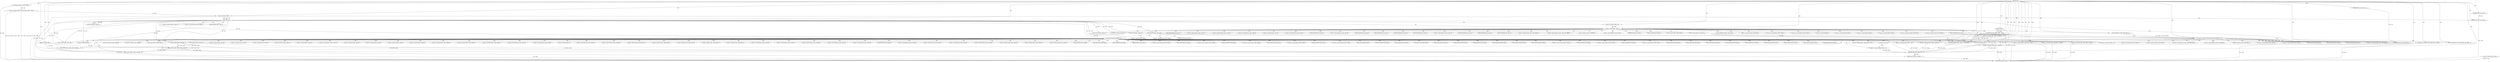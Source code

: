 digraph "FUN1" {  
"8" [label = <(METHOD,FUN1)<SUB>1</SUB>> ]
"273" [label = <(METHOD_RETURN,struct VAR1)<SUB>1</SUB>> ]
"9" [label = <(PARAM,struct VAR2 *VAR3)<SUB>1</SUB>> ]
"10" [label = <(PARAM,int VAR4)<SUB>1</SUB>> ]
"13" [label = <(&lt;operator&gt;.assignment,*VAR5 = FUN2(sizeof(struct VAR1),  VAR6))<SUB>3</SUB>> ]
"32" [label = <(FUN6,FUN6(&amp;VAR5-&gt;VAR11))<SUB>28</SUB>> ]
"82" [label = <(FUN10,FUN10(&amp;VAR5-&gt;VAR14.VAR19))<SUB>37</SUB>> ]
"89" [label = <(FUN10,FUN10(&amp;VAR5-&gt;VAR14.VAR20))<SUB>38</SUB>> ]
"96" [label = <(&lt;operator&gt;.assignment,VAR5-&gt;VAR21 = VAR4)<SUB>39</SUB>> ]
"101" [label = <(&lt;operator&gt;.assignment,VAR5-&gt;VAR22 = &amp;VAR23)<SUB>40</SUB>> ]
"107" [label = <(FUN11,FUN11(&amp;VAR5-&gt;VAR24))<SUB>41</SUB>> ]
"112" [label = <(FUN12,FUN12(&amp;VAR5-&gt;VAR25))<SUB>42</SUB>> ]
"117" [label = <(FUN6,FUN6(&amp;VAR5-&gt;VAR26))<SUB>43</SUB>> ]
"138" [label = <(FUN6,FUN6(&amp;VAR5-&gt;VAR29))<SUB>50</SUB>> ]
"143" [label = <(FUN14,FUN14(&amp;VAR5-&gt;VAR30))<SUB>51</SUB>> ]
"148" [label = <(FUN15,FUN15(&amp;VAR5-&gt;VAR30, &amp;VAR3-&gt;VAR31))<SUB>52</SUB>> ]
"157" [label = <(FUN16,FUN16(&amp;VAR5-&gt;VAR30, VAR32))<SUB>54</SUB>> ]
"163" [label = <(&lt;operator&gt;.assignment,VAR5-&gt;VAR33 = 1)<SUB>55</SUB>> ]
"168" [label = <(FUN17,FUN17(&amp;VAR5-&gt;VAR34, 1))<SUB>56</SUB>> ]
"174" [label = <(FUN18,FUN18(&amp;VAR5-&gt;VAR35))<SUB>57</SUB>> ]
"179" [label = <(FUN15,FUN15(&amp;VAR5-&gt;VAR35, &amp;VAR3-&gt;VAR36))<SUB>58</SUB>> ]
"188" [label = <(FUN18,FUN18(&amp;VAR5-&gt;VAR37.VAR38))<SUB>59</SUB>> ]
"195" [label = <(FUN18,FUN18(&amp;VAR5-&gt;VAR37.VAR39))<SUB>60</SUB>> ]
"202" [label = <(FUN14,FUN14(&amp;VAR5-&gt;VAR37.VAR40))<SUB>61</SUB>> ]
"209" [label = <(&lt;operator&gt;.assignment,VAR5-&gt;VAR41 = VAR42)<SUB>62</SUB>> ]
"214" [label = <(&lt;operator&gt;.assignment,VAR5-&gt;VAR43 = &amp;VAR7)<SUB>63</SUB>> ]
"220" [label = <(&lt;operator&gt;.assignment,VAR5-&gt;VAR44 = 1000000000)<SUB>64</SUB>> ]
"225" [label = <(&lt;operator&gt;.assignment,VAR5-&gt;VAR45 = -1)<SUB>65</SUB>> ]
"231" [label = <(&lt;operator&gt;.assignment,VAR5-&gt;VAR46.VAR47 = VAR48)<SUB>67</SUB>> ]
"238" [label = <(&lt;operator&gt;.assignment,VAR5-&gt;VAR46.VAR49 = VAR50)<SUB>68</SUB>> ]
"245" [label = <(&lt;operator&gt;.assignment,VAR5-&gt;VAR46.VAR51 = VAR52)<SUB>69</SUB>> ]
"252" [label = <(&lt;operator&gt;.assignment,VAR5-&gt;VAR46.VAR53 = 1024)<SUB>70</SUB>> ]
"259" [label = <(&lt;operator&gt;.assignment,VAR5-&gt;VAR46.VAR4 = VAR54)<SUB>71</SUB>> ]
"266" [label = <(RETURN,return VAR5;,return VAR5;)<SUB>72</SUB>> ]
"269" [label = <(FUN19,FUN19(VAR5))<SUB>75</SUB>> ]
"271" [label = <(RETURN,return NULL;,return NULL;)<SUB>76</SUB>> ]
"22" [label = <(&lt;operator&gt;.logicalNot,!VAR5)<SUB>7</SUB>> ]
"28" [label = <(FUN3,FUN3(VAR5))<SUB>10</SUB>> ]
"42" [label = <(&lt;operator&gt;.lessThan,VAR8 &lt; VAR13)<SUB>31</SUB>> ]
"45" [label = <(&lt;operator&gt;.postIncrement,VAR8++)<SUB>31</SUB>> ]
"123" [label = <(FUN13,FUN13(&amp;VAR5-&gt;VAR27))<SUB>45</SUB>> ]
"131" [label = <(FUN13,FUN13(&amp;VAR5-&gt;VAR28))<SUB>47</SUB>> ]
"267" [label = <(IDENTIFIER,VAR5,return VAR5;)<SUB>72</SUB>> ]
"272" [label = <(IDENTIFIER,NULL,return NULL;)<SUB>76</SUB>> ]
"15" [label = <(FUN2,FUN2(sizeof(struct VAR1),  VAR6))<SUB>3</SUB>> ]
"25" [label = <(RETURN,return NULL;,return NULL;)<SUB>8</SUB>> ]
"39" [label = <(&lt;operator&gt;.assignment,VAR8 = 0)<SUB>31</SUB>> ]
"63" [label = <(FUN9,FUN9(&amp;VAR5-&gt;VAR14.VAR16[VAR8], VAR17[VAR8],
			...)<SUB>34</SUB>> ]
"229" [label = <(&lt;operator&gt;.minus,-1)<SUB>65</SUB>> ]
"16" [label = <(&lt;operator&gt;.sizeOf,sizeof(struct VAR1))<SUB>3</SUB>> ]
"26" [label = <(IDENTIFIER,NULL,return NULL;)<SUB>8</SUB>> ]
"49" [label = <(&lt;operator&gt;.lessThan,FUN8(&amp;VAR5-&gt;VAR14.VAR15[VAR8], 0) &lt; 0)<SUB>32</SUB>> ]
"50" [label = <(FUN8,FUN8(&amp;VAR5-&gt;VAR14.VAR15[VAR8], 0))<SUB>32</SUB>> ]
"33" [label = <(&lt;operator&gt;.addressOf,&amp;VAR5-&gt;VAR11)<SUB>28</SUB>> ]
"83" [label = <(&lt;operator&gt;.addressOf,&amp;VAR5-&gt;VAR14.VAR19)<SUB>37</SUB>> ]
"90" [label = <(&lt;operator&gt;.addressOf,&amp;VAR5-&gt;VAR14.VAR20)<SUB>38</SUB>> ]
"97" [label = <(&lt;operator&gt;.indirectFieldAccess,VAR5-&gt;VAR21)<SUB>39</SUB>> ]
"102" [label = <(&lt;operator&gt;.indirectFieldAccess,VAR5-&gt;VAR22)<SUB>40</SUB>> ]
"105" [label = <(&lt;operator&gt;.addressOf,&amp;VAR23)<SUB>40</SUB>> ]
"108" [label = <(&lt;operator&gt;.addressOf,&amp;VAR5-&gt;VAR24)<SUB>41</SUB>> ]
"113" [label = <(&lt;operator&gt;.addressOf,&amp;VAR5-&gt;VAR25)<SUB>42</SUB>> ]
"118" [label = <(&lt;operator&gt;.addressOf,&amp;VAR5-&gt;VAR26)<SUB>43</SUB>> ]
"139" [label = <(&lt;operator&gt;.addressOf,&amp;VAR5-&gt;VAR29)<SUB>50</SUB>> ]
"144" [label = <(&lt;operator&gt;.addressOf,&amp;VAR5-&gt;VAR30)<SUB>51</SUB>> ]
"149" [label = <(&lt;operator&gt;.addressOf,&amp;VAR5-&gt;VAR30)<SUB>52</SUB>> ]
"153" [label = <(&lt;operator&gt;.addressOf,&amp;VAR3-&gt;VAR31)<SUB>52</SUB>> ]
"158" [label = <(&lt;operator&gt;.addressOf,&amp;VAR5-&gt;VAR30)<SUB>54</SUB>> ]
"164" [label = <(&lt;operator&gt;.indirectFieldAccess,VAR5-&gt;VAR33)<SUB>55</SUB>> ]
"169" [label = <(&lt;operator&gt;.addressOf,&amp;VAR5-&gt;VAR34)<SUB>56</SUB>> ]
"175" [label = <(&lt;operator&gt;.addressOf,&amp;VAR5-&gt;VAR35)<SUB>57</SUB>> ]
"180" [label = <(&lt;operator&gt;.addressOf,&amp;VAR5-&gt;VAR35)<SUB>58</SUB>> ]
"184" [label = <(&lt;operator&gt;.addressOf,&amp;VAR3-&gt;VAR36)<SUB>58</SUB>> ]
"189" [label = <(&lt;operator&gt;.addressOf,&amp;VAR5-&gt;VAR37.VAR38)<SUB>59</SUB>> ]
"196" [label = <(&lt;operator&gt;.addressOf,&amp;VAR5-&gt;VAR37.VAR39)<SUB>60</SUB>> ]
"203" [label = <(&lt;operator&gt;.addressOf,&amp;VAR5-&gt;VAR37.VAR40)<SUB>61</SUB>> ]
"210" [label = <(&lt;operator&gt;.indirectFieldAccess,VAR5-&gt;VAR41)<SUB>62</SUB>> ]
"215" [label = <(&lt;operator&gt;.indirectFieldAccess,VAR5-&gt;VAR43)<SUB>63</SUB>> ]
"218" [label = <(&lt;operator&gt;.addressOf,&amp;VAR7)<SUB>63</SUB>> ]
"221" [label = <(&lt;operator&gt;.indirectFieldAccess,VAR5-&gt;VAR44)<SUB>64</SUB>> ]
"226" [label = <(&lt;operator&gt;.indirectFieldAccess,VAR5-&gt;VAR45)<SUB>65</SUB>> ]
"232" [label = <(&lt;operator&gt;.fieldAccess,VAR5-&gt;VAR46.VAR47)<SUB>67</SUB>> ]
"239" [label = <(&lt;operator&gt;.fieldAccess,VAR5-&gt;VAR46.VAR49)<SUB>68</SUB>> ]
"246" [label = <(&lt;operator&gt;.fieldAccess,VAR5-&gt;VAR46.VAR51)<SUB>69</SUB>> ]
"253" [label = <(&lt;operator&gt;.fieldAccess,VAR5-&gt;VAR46.VAR53)<SUB>70</SUB>> ]
"260" [label = <(&lt;operator&gt;.fieldAccess,VAR5-&gt;VAR46.VAR4)<SUB>71</SUB>> ]
"34" [label = <(&lt;operator&gt;.indirectFieldAccess,VAR5-&gt;VAR11)<SUB>28</SUB>> ]
"84" [label = <(&lt;operator&gt;.fieldAccess,VAR5-&gt;VAR14.VAR19)<SUB>37</SUB>> ]
"91" [label = <(&lt;operator&gt;.fieldAccess,VAR5-&gt;VAR14.VAR20)<SUB>38</SUB>> ]
"99" [label = <(FIELD_IDENTIFIER,VAR21,VAR21)<SUB>39</SUB>> ]
"104" [label = <(FIELD_IDENTIFIER,VAR22,VAR22)<SUB>40</SUB>> ]
"109" [label = <(&lt;operator&gt;.indirectFieldAccess,VAR5-&gt;VAR24)<SUB>41</SUB>> ]
"114" [label = <(&lt;operator&gt;.indirectFieldAccess,VAR5-&gt;VAR25)<SUB>42</SUB>> ]
"119" [label = <(&lt;operator&gt;.indirectFieldAccess,VAR5-&gt;VAR26)<SUB>43</SUB>> ]
"124" [label = <(&lt;operator&gt;.addressOf,&amp;VAR5-&gt;VAR27)<SUB>45</SUB>> ]
"132" [label = <(&lt;operator&gt;.addressOf,&amp;VAR5-&gt;VAR28)<SUB>47</SUB>> ]
"140" [label = <(&lt;operator&gt;.indirectFieldAccess,VAR5-&gt;VAR29)<SUB>50</SUB>> ]
"145" [label = <(&lt;operator&gt;.indirectFieldAccess,VAR5-&gt;VAR30)<SUB>51</SUB>> ]
"150" [label = <(&lt;operator&gt;.indirectFieldAccess,VAR5-&gt;VAR30)<SUB>52</SUB>> ]
"154" [label = <(&lt;operator&gt;.indirectFieldAccess,VAR3-&gt;VAR31)<SUB>52</SUB>> ]
"159" [label = <(&lt;operator&gt;.indirectFieldAccess,VAR5-&gt;VAR30)<SUB>54</SUB>> ]
"166" [label = <(FIELD_IDENTIFIER,VAR33,VAR33)<SUB>55</SUB>> ]
"170" [label = <(&lt;operator&gt;.indirectFieldAccess,VAR5-&gt;VAR34)<SUB>56</SUB>> ]
"176" [label = <(&lt;operator&gt;.indirectFieldAccess,VAR5-&gt;VAR35)<SUB>57</SUB>> ]
"181" [label = <(&lt;operator&gt;.indirectFieldAccess,VAR5-&gt;VAR35)<SUB>58</SUB>> ]
"185" [label = <(&lt;operator&gt;.indirectFieldAccess,VAR3-&gt;VAR36)<SUB>58</SUB>> ]
"190" [label = <(&lt;operator&gt;.fieldAccess,VAR5-&gt;VAR37.VAR38)<SUB>59</SUB>> ]
"197" [label = <(&lt;operator&gt;.fieldAccess,VAR5-&gt;VAR37.VAR39)<SUB>60</SUB>> ]
"204" [label = <(&lt;operator&gt;.fieldAccess,VAR5-&gt;VAR37.VAR40)<SUB>61</SUB>> ]
"212" [label = <(FIELD_IDENTIFIER,VAR41,VAR41)<SUB>62</SUB>> ]
"217" [label = <(FIELD_IDENTIFIER,VAR43,VAR43)<SUB>63</SUB>> ]
"223" [label = <(FIELD_IDENTIFIER,VAR44,VAR44)<SUB>64</SUB>> ]
"228" [label = <(FIELD_IDENTIFIER,VAR45,VAR45)<SUB>65</SUB>> ]
"233" [label = <(&lt;operator&gt;.indirectFieldAccess,VAR5-&gt;VAR46)<SUB>67</SUB>> ]
"236" [label = <(FIELD_IDENTIFIER,VAR47,VAR47)<SUB>67</SUB>> ]
"240" [label = <(&lt;operator&gt;.indirectFieldAccess,VAR5-&gt;VAR46)<SUB>68</SUB>> ]
"243" [label = <(FIELD_IDENTIFIER,VAR49,VAR49)<SUB>68</SUB>> ]
"247" [label = <(&lt;operator&gt;.indirectFieldAccess,VAR5-&gt;VAR46)<SUB>69</SUB>> ]
"250" [label = <(FIELD_IDENTIFIER,VAR51,VAR51)<SUB>69</SUB>> ]
"254" [label = <(&lt;operator&gt;.indirectFieldAccess,VAR5-&gt;VAR46)<SUB>70</SUB>> ]
"257" [label = <(FIELD_IDENTIFIER,VAR53,VAR53)<SUB>70</SUB>> ]
"261" [label = <(&lt;operator&gt;.indirectFieldAccess,VAR5-&gt;VAR46)<SUB>71</SUB>> ]
"264" [label = <(FIELD_IDENTIFIER,VAR4,VAR4)<SUB>71</SUB>> ]
"36" [label = <(FIELD_IDENTIFIER,VAR11,VAR11)<SUB>28</SUB>> ]
"64" [label = <(&lt;operator&gt;.addressOf,&amp;VAR5-&gt;VAR14.VAR16[VAR8])<SUB>34</SUB>> ]
"72" [label = <(&lt;operator&gt;.indirectIndexAccess,VAR17[VAR8])<SUB>34</SUB>> ]
"75" [label = <(&lt;operator&gt;.addressOf,&amp;VAR3-&gt;VAR18[VAR8])<SUB>35</SUB>> ]
"85" [label = <(&lt;operator&gt;.indirectFieldAccess,VAR5-&gt;VAR14)<SUB>37</SUB>> ]
"88" [label = <(FIELD_IDENTIFIER,VAR19,VAR19)<SUB>37</SUB>> ]
"92" [label = <(&lt;operator&gt;.indirectFieldAccess,VAR5-&gt;VAR14)<SUB>38</SUB>> ]
"95" [label = <(FIELD_IDENTIFIER,VAR20,VAR20)<SUB>38</SUB>> ]
"111" [label = <(FIELD_IDENTIFIER,VAR24,VAR24)<SUB>41</SUB>> ]
"116" [label = <(FIELD_IDENTIFIER,VAR25,VAR25)<SUB>42</SUB>> ]
"121" [label = <(FIELD_IDENTIFIER,VAR26,VAR26)<SUB>43</SUB>> ]
"125" [label = <(&lt;operator&gt;.indirectFieldAccess,VAR5-&gt;VAR27)<SUB>45</SUB>> ]
"133" [label = <(&lt;operator&gt;.indirectFieldAccess,VAR5-&gt;VAR28)<SUB>47</SUB>> ]
"142" [label = <(FIELD_IDENTIFIER,VAR29,VAR29)<SUB>50</SUB>> ]
"147" [label = <(FIELD_IDENTIFIER,VAR30,VAR30)<SUB>51</SUB>> ]
"152" [label = <(FIELD_IDENTIFIER,VAR30,VAR30)<SUB>52</SUB>> ]
"156" [label = <(FIELD_IDENTIFIER,VAR31,VAR31)<SUB>52</SUB>> ]
"161" [label = <(FIELD_IDENTIFIER,VAR30,VAR30)<SUB>54</SUB>> ]
"172" [label = <(FIELD_IDENTIFIER,VAR34,VAR34)<SUB>56</SUB>> ]
"178" [label = <(FIELD_IDENTIFIER,VAR35,VAR35)<SUB>57</SUB>> ]
"183" [label = <(FIELD_IDENTIFIER,VAR35,VAR35)<SUB>58</SUB>> ]
"187" [label = <(FIELD_IDENTIFIER,VAR36,VAR36)<SUB>58</SUB>> ]
"191" [label = <(&lt;operator&gt;.indirectFieldAccess,VAR5-&gt;VAR37)<SUB>59</SUB>> ]
"194" [label = <(FIELD_IDENTIFIER,VAR38,VAR38)<SUB>59</SUB>> ]
"198" [label = <(&lt;operator&gt;.indirectFieldAccess,VAR5-&gt;VAR37)<SUB>60</SUB>> ]
"201" [label = <(FIELD_IDENTIFIER,VAR39,VAR39)<SUB>60</SUB>> ]
"205" [label = <(&lt;operator&gt;.indirectFieldAccess,VAR5-&gt;VAR37)<SUB>61</SUB>> ]
"208" [label = <(FIELD_IDENTIFIER,VAR40,VAR40)<SUB>61</SUB>> ]
"235" [label = <(FIELD_IDENTIFIER,VAR46,VAR46)<SUB>67</SUB>> ]
"242" [label = <(FIELD_IDENTIFIER,VAR46,VAR46)<SUB>68</SUB>> ]
"249" [label = <(FIELD_IDENTIFIER,VAR46,VAR46)<SUB>69</SUB>> ]
"256" [label = <(FIELD_IDENTIFIER,VAR46,VAR46)<SUB>70</SUB>> ]
"263" [label = <(FIELD_IDENTIFIER,VAR46,VAR46)<SUB>71</SUB>> ]
"65" [label = <(&lt;operator&gt;.indirectIndexAccess,VAR5-&gt;VAR14.VAR16[VAR8])<SUB>34</SUB>> ]
"76" [label = <(&lt;operator&gt;.indirectIndexAccess,VAR3-&gt;VAR18[VAR8])<SUB>35</SUB>> ]
"87" [label = <(FIELD_IDENTIFIER,VAR14,VAR14)<SUB>37</SUB>> ]
"94" [label = <(FIELD_IDENTIFIER,VAR14,VAR14)<SUB>38</SUB>> ]
"127" [label = <(FIELD_IDENTIFIER,VAR27,VAR27)<SUB>45</SUB>> ]
"135" [label = <(FIELD_IDENTIFIER,VAR28,VAR28)<SUB>47</SUB>> ]
"193" [label = <(FIELD_IDENTIFIER,VAR37,VAR37)<SUB>59</SUB>> ]
"200" [label = <(FIELD_IDENTIFIER,VAR37,VAR37)<SUB>60</SUB>> ]
"207" [label = <(FIELD_IDENTIFIER,VAR37,VAR37)<SUB>61</SUB>> ]
"51" [label = <(&lt;operator&gt;.addressOf,&amp;VAR5-&gt;VAR14.VAR15[VAR8])<SUB>32</SUB>> ]
"66" [label = <(&lt;operator&gt;.fieldAccess,VAR5-&gt;VAR14.VAR16)<SUB>34</SUB>> ]
"77" [label = <(&lt;operator&gt;.indirectFieldAccess,VAR3-&gt;VAR18)<SUB>35</SUB>> ]
"52" [label = <(&lt;operator&gt;.indirectIndexAccess,VAR5-&gt;VAR14.VAR15[VAR8])<SUB>32</SUB>> ]
"67" [label = <(&lt;operator&gt;.indirectFieldAccess,VAR5-&gt;VAR14)<SUB>34</SUB>> ]
"70" [label = <(FIELD_IDENTIFIER,VAR16,VAR16)<SUB>34</SUB>> ]
"79" [label = <(FIELD_IDENTIFIER,VAR18,VAR18)<SUB>35</SUB>> ]
"53" [label = <(&lt;operator&gt;.fieldAccess,VAR5-&gt;VAR14.VAR15)<SUB>32</SUB>> ]
"69" [label = <(FIELD_IDENTIFIER,VAR14,VAR14)<SUB>34</SUB>> ]
"54" [label = <(&lt;operator&gt;.indirectFieldAccess,VAR5-&gt;VAR14)<SUB>32</SUB>> ]
"57" [label = <(FIELD_IDENTIFIER,VAR15,VAR15)<SUB>32</SUB>> ]
"56" [label = <(FIELD_IDENTIFIER,VAR14,VAR14)<SUB>32</SUB>> ]
  "266" -> "273"  [ label = "DDG: &lt;RET&gt;"] 
  "271" -> "273"  [ label = "DDG: &lt;RET&gt;"] 
  "25" -> "273"  [ label = "DDG: &lt;RET&gt;"] 
  "9" -> "273"  [ label = "DDG: VAR3"] 
  "10" -> "273"  [ label = "DDG: VAR4"] 
  "13" -> "273"  [ label = "DDG: FUN2(sizeof(struct VAR1),  VAR6)"] 
  "13" -> "273"  [ label = "DDG: *VAR5 = FUN2(sizeof(struct VAR1),  VAR6)"] 
  "22" -> "273"  [ label = "DDG: VAR5"] 
  "22" -> "273"  [ label = "DDG: !VAR5"] 
  "209" -> "273"  [ label = "DDG: VAR42"] 
  "16" -> "273"  [ label = "DDG: struct VAR1"] 
  "15" -> "273"  [ label = "DDG: VAR6"] 
  "231" -> "273"  [ label = "DDG: VAR48"] 
  "245" -> "273"  [ label = "DDG: VAR52"] 
  "157" -> "273"  [ label = "DDG: VAR32"] 
  "238" -> "273"  [ label = "DDG: VAR50"] 
  "259" -> "273"  [ label = "DDG: VAR54"] 
  "42" -> "273"  [ label = "DDG: VAR13"] 
  "8" -> "9"  [ label = "DDG: "] 
  "8" -> "10"  [ label = "DDG: "] 
  "15" -> "13"  [ label = "DDG: VAR6"] 
  "10" -> "96"  [ label = "DDG: VAR4"] 
  "8" -> "96"  [ label = "DDG: "] 
  "8" -> "101"  [ label = "DDG: "] 
  "8" -> "163"  [ label = "DDG: "] 
  "8" -> "209"  [ label = "DDG: "] 
  "8" -> "214"  [ label = "DDG: "] 
  "8" -> "220"  [ label = "DDG: "] 
  "229" -> "225"  [ label = "DDG: 1"] 
  "8" -> "231"  [ label = "DDG: "] 
  "8" -> "238"  [ label = "DDG: "] 
  "8" -> "245"  [ label = "DDG: "] 
  "8" -> "252"  [ label = "DDG: "] 
  "8" -> "259"  [ label = "DDG: "] 
  "267" -> "266"  [ label = "DDG: VAR5"] 
  "272" -> "271"  [ label = "DDG: NULL"] 
  "8" -> "271"  [ label = "DDG: "] 
  "28" -> "32"  [ label = "DDG: VAR5"] 
  "28" -> "107"  [ label = "DDG: VAR5"] 
  "28" -> "112"  [ label = "DDG: VAR5"] 
  "28" -> "117"  [ label = "DDG: VAR5"] 
  "28" -> "138"  [ label = "DDG: VAR5"] 
  "28" -> "143"  [ label = "DDG: VAR5"] 
  "143" -> "148"  [ label = "DDG: &amp;VAR5-&gt;VAR30"] 
  "28" -> "148"  [ label = "DDG: VAR5"] 
  "9" -> "148"  [ label = "DDG: VAR3"] 
  "148" -> "157"  [ label = "DDG: &amp;VAR5-&gt;VAR30"] 
  "28" -> "157"  [ label = "DDG: VAR5"] 
  "143" -> "157"  [ label = "DDG: &amp;VAR5-&gt;VAR30"] 
  "8" -> "157"  [ label = "DDG: "] 
  "28" -> "168"  [ label = "DDG: VAR5"] 
  "8" -> "168"  [ label = "DDG: "] 
  "28" -> "174"  [ label = "DDG: VAR5"] 
  "174" -> "179"  [ label = "DDG: &amp;VAR5-&gt;VAR35"] 
  "28" -> "179"  [ label = "DDG: VAR5"] 
  "9" -> "179"  [ label = "DDG: VAR3"] 
  "28" -> "267"  [ label = "DDG: VAR5"] 
  "96" -> "267"  [ label = "DDG: VAR5-&gt;VAR21"] 
  "101" -> "267"  [ label = "DDG: VAR5-&gt;VAR22"] 
  "220" -> "267"  [ label = "DDG: VAR5-&gt;VAR44"] 
  "214" -> "267"  [ label = "DDG: VAR5-&gt;VAR43"] 
  "209" -> "267"  [ label = "DDG: VAR5-&gt;VAR41"] 
  "225" -> "267"  [ label = "DDG: VAR5-&gt;VAR45"] 
  "163" -> "267"  [ label = "DDG: VAR5-&gt;VAR33"] 
  "8" -> "267"  [ label = "DDG: "] 
  "148" -> "267"  [ label = "DDG: &amp;VAR5-&gt;VAR30"] 
  "143" -> "267"  [ label = "DDG: &amp;VAR5-&gt;VAR30"] 
  "174" -> "267"  [ label = "DDG: &amp;VAR5-&gt;VAR35"] 
  "28" -> "269"  [ label = "DDG: VAR5"] 
  "96" -> "269"  [ label = "DDG: VAR5-&gt;VAR21"] 
  "101" -> "269"  [ label = "DDG: VAR5-&gt;VAR22"] 
  "8" -> "269"  [ label = "DDG: "] 
  "8" -> "272"  [ label = "DDG: "] 
  "8" -> "15"  [ label = "DDG: "] 
  "13" -> "22"  [ label = "DDG: VAR5"] 
  "8" -> "22"  [ label = "DDG: "] 
  "26" -> "25"  [ label = "DDG: NULL"] 
  "8" -> "25"  [ label = "DDG: "] 
  "22" -> "28"  [ label = "DDG: VAR5"] 
  "8" -> "28"  [ label = "DDG: "] 
  "8" -> "39"  [ label = "DDG: "] 
  "39" -> "42"  [ label = "DDG: VAR8"] 
  "45" -> "42"  [ label = "DDG: VAR8"] 
  "8" -> "42"  [ label = "DDG: "] 
  "42" -> "45"  [ label = "DDG: VAR8"] 
  "8" -> "45"  [ label = "DDG: "] 
  "28" -> "123"  [ label = "DDG: VAR5"] 
  "28" -> "131"  [ label = "DDG: VAR5"] 
  "8" -> "229"  [ label = "DDG: "] 
  "8" -> "26"  [ label = "DDG: "] 
  "8" -> "63"  [ label = "DDG: "] 
  "50" -> "49"  [ label = "DDG: &amp;VAR5-&gt;VAR14.VAR15[VAR8]"] 
  "50" -> "49"  [ label = "DDG: 0"] 
  "8" -> "49"  [ label = "DDG: "] 
  "8" -> "50"  [ label = "DDG: "] 
  "22" -> "25"  [ label = "CDG: "] 
  "22" -> "28"  [ label = "CDG: "] 
  "28" -> "34"  [ label = "CDG: "] 
  "28" -> "42"  [ label = "CDG: "] 
  "28" -> "36"  [ label = "CDG: "] 
  "28" -> "269"  [ label = "CDG: "] 
  "28" -> "39"  [ label = "CDG: "] 
  "28" -> "33"  [ label = "CDG: "] 
  "28" -> "32"  [ label = "CDG: "] 
  "28" -> "271"  [ label = "CDG: "] 
  "42" -> "52"  [ label = "CDG: "] 
  "42" -> "84"  [ label = "CDG: "] 
  "42" -> "102"  [ label = "CDG: "] 
  "42" -> "114"  [ label = "CDG: "] 
  "42" -> "104"  [ label = "CDG: "] 
  "42" -> "95"  [ label = "CDG: "] 
  "42" -> "50"  [ label = "CDG: "] 
  "42" -> "112"  [ label = "CDG: "] 
  "42" -> "54"  [ label = "CDG: "] 
  "42" -> "118"  [ label = "CDG: "] 
  "42" -> "88"  [ label = "CDG: "] 
  "42" -> "127"  [ label = "CDG: "] 
  "42" -> "108"  [ label = "CDG: "] 
  "42" -> "49"  [ label = "CDG: "] 
  "42" -> "116"  [ label = "CDG: "] 
  "42" -> "123"  [ label = "CDG: "] 
  "42" -> "53"  [ label = "CDG: "] 
  "42" -> "117"  [ label = "CDG: "] 
  "42" -> "109"  [ label = "CDG: "] 
  "42" -> "107"  [ label = "CDG: "] 
  "42" -> "94"  [ label = "CDG: "] 
  "42" -> "96"  [ label = "CDG: "] 
  "42" -> "51"  [ label = "CDG: "] 
  "42" -> "57"  [ label = "CDG: "] 
  "42" -> "113"  [ label = "CDG: "] 
  "42" -> "85"  [ label = "CDG: "] 
  "42" -> "56"  [ label = "CDG: "] 
  "42" -> "119"  [ label = "CDG: "] 
  "42" -> "121"  [ label = "CDG: "] 
  "42" -> "92"  [ label = "CDG: "] 
  "42" -> "87"  [ label = "CDG: "] 
  "42" -> "97"  [ label = "CDG: "] 
  "42" -> "91"  [ label = "CDG: "] 
  "42" -> "101"  [ label = "CDG: "] 
  "42" -> "90"  [ label = "CDG: "] 
  "42" -> "111"  [ label = "CDG: "] 
  "42" -> "89"  [ label = "CDG: "] 
  "42" -> "99"  [ label = "CDG: "] 
  "42" -> "82"  [ label = "CDG: "] 
  "42" -> "83"  [ label = "CDG: "] 
  "42" -> "105"  [ label = "CDG: "] 
  "42" -> "124"  [ label = "CDG: "] 
  "42" -> "125"  [ label = "CDG: "] 
  "123" -> "135"  [ label = "CDG: "] 
  "123" -> "269"  [ label = "CDG: "] 
  "123" -> "133"  [ label = "CDG: "] 
  "123" -> "131"  [ label = "CDG: "] 
  "123" -> "132"  [ label = "CDG: "] 
  "123" -> "271"  [ label = "CDG: "] 
  "131" -> "214"  [ label = "CDG: "] 
  "131" -> "188"  [ label = "CDG: "] 
  "131" -> "154"  [ label = "CDG: "] 
  "131" -> "161"  [ label = "CDG: "] 
  "131" -> "163"  [ label = "CDG: "] 
  "131" -> "215"  [ label = "CDG: "] 
  "131" -> "209"  [ label = "CDG: "] 
  "131" -> "196"  [ label = "CDG: "] 
  "131" -> "240"  [ label = "CDG: "] 
  "131" -> "150"  [ label = "CDG: "] 
  "131" -> "226"  [ label = "CDG: "] 
  "131" -> "243"  [ label = "CDG: "] 
  "131" -> "256"  [ label = "CDG: "] 
  "131" -> "168"  [ label = "CDG: "] 
  "131" -> "228"  [ label = "CDG: "] 
  "131" -> "204"  [ label = "CDG: "] 
  "131" -> "170"  [ label = "CDG: "] 
  "131" -> "264"  [ label = "CDG: "] 
  "131" -> "138"  [ label = "CDG: "] 
  "131" -> "247"  [ label = "CDG: "] 
  "131" -> "181"  [ label = "CDG: "] 
  "131" -> "208"  [ label = "CDG: "] 
  "131" -> "195"  [ label = "CDG: "] 
  "131" -> "148"  [ label = "CDG: "] 
  "131" -> "242"  [ label = "CDG: "] 
  "131" -> "238"  [ label = "CDG: "] 
  "131" -> "190"  [ label = "CDG: "] 
  "131" -> "184"  [ label = "CDG: "] 
  "131" -> "152"  [ label = "CDG: "] 
  "131" -> "174"  [ label = "CDG: "] 
  "131" -> "194"  [ label = "CDG: "] 
  "131" -> "202"  [ label = "CDG: "] 
  "131" -> "249"  [ label = "CDG: "] 
  "131" -> "201"  [ label = "CDG: "] 
  "131" -> "180"  [ label = "CDG: "] 
  "131" -> "158"  [ label = "CDG: "] 
  "131" -> "236"  [ label = "CDG: "] 
  "131" -> "200"  [ label = "CDG: "] 
  "131" -> "260"  [ label = "CDG: "] 
  "131" -> "217"  [ label = "CDG: "] 
  "131" -> "159"  [ label = "CDG: "] 
  "131" -> "176"  [ label = "CDG: "] 
  "131" -> "253"  [ label = "CDG: "] 
  "131" -> "140"  [ label = "CDG: "] 
  "131" -> "254"  [ label = "CDG: "] 
  "131" -> "147"  [ label = "CDG: "] 
  "131" -> "229"  [ label = "CDG: "] 
  "131" -> "269"  [ label = "CDG: "] 
  "131" -> "172"  [ label = "CDG: "] 
  "131" -> "145"  [ label = "CDG: "] 
  "131" -> "169"  [ label = "CDG: "] 
  "131" -> "225"  [ label = "CDG: "] 
  "131" -> "179"  [ label = "CDG: "] 
  "131" -> "178"  [ label = "CDG: "] 
  "131" -> "149"  [ label = "CDG: "] 
  "131" -> "257"  [ label = "CDG: "] 
  "131" -> "185"  [ label = "CDG: "] 
  "131" -> "232"  [ label = "CDG: "] 
  "131" -> "261"  [ label = "CDG: "] 
  "131" -> "197"  [ label = "CDG: "] 
  "131" -> "198"  [ label = "CDG: "] 
  "131" -> "189"  [ label = "CDG: "] 
  "131" -> "245"  [ label = "CDG: "] 
  "131" -> "153"  [ label = "CDG: "] 
  "131" -> "144"  [ label = "CDG: "] 
  "131" -> "191"  [ label = "CDG: "] 
  "131" -> "223"  [ label = "CDG: "] 
  "131" -> "187"  [ label = "CDG: "] 
  "131" -> "231"  [ label = "CDG: "] 
  "131" -> "259"  [ label = "CDG: "] 
  "131" -> "246"  [ label = "CDG: "] 
  "131" -> "207"  [ label = "CDG: "] 
  "131" -> "212"  [ label = "CDG: "] 
  "131" -> "221"  [ label = "CDG: "] 
  "131" -> "164"  [ label = "CDG: "] 
  "131" -> "233"  [ label = "CDG: "] 
  "131" -> "139"  [ label = "CDG: "] 
  "131" -> "239"  [ label = "CDG: "] 
  "131" -> "205"  [ label = "CDG: "] 
  "131" -> "252"  [ label = "CDG: "] 
  "131" -> "183"  [ label = "CDG: "] 
  "131" -> "235"  [ label = "CDG: "] 
  "131" -> "193"  [ label = "CDG: "] 
  "131" -> "166"  [ label = "CDG: "] 
  "131" -> "142"  [ label = "CDG: "] 
  "131" -> "210"  [ label = "CDG: "] 
  "131" -> "157"  [ label = "CDG: "] 
  "131" -> "220"  [ label = "CDG: "] 
  "131" -> "143"  [ label = "CDG: "] 
  "131" -> "263"  [ label = "CDG: "] 
  "131" -> "271"  [ label = "CDG: "] 
  "131" -> "175"  [ label = "CDG: "] 
  "131" -> "203"  [ label = "CDG: "] 
  "131" -> "156"  [ label = "CDG: "] 
  "131" -> "250"  [ label = "CDG: "] 
  "131" -> "218"  [ label = "CDG: "] 
  "131" -> "266"  [ label = "CDG: "] 
  "49" -> "42"  [ label = "CDG: "] 
  "49" -> "76"  [ label = "CDG: "] 
  "49" -> "70"  [ label = "CDG: "] 
  "49" -> "66"  [ label = "CDG: "] 
  "49" -> "72"  [ label = "CDG: "] 
  "49" -> "65"  [ label = "CDG: "] 
  "49" -> "269"  [ label = "CDG: "] 
  "49" -> "77"  [ label = "CDG: "] 
  "49" -> "64"  [ label = "CDG: "] 
  "49" -> "75"  [ label = "CDG: "] 
  "49" -> "69"  [ label = "CDG: "] 
  "49" -> "67"  [ label = "CDG: "] 
  "49" -> "79"  [ label = "CDG: "] 
  "49" -> "45"  [ label = "CDG: "] 
  "49" -> "63"  [ label = "CDG: "] 
  "49" -> "271"  [ label = "CDG: "] 
}
